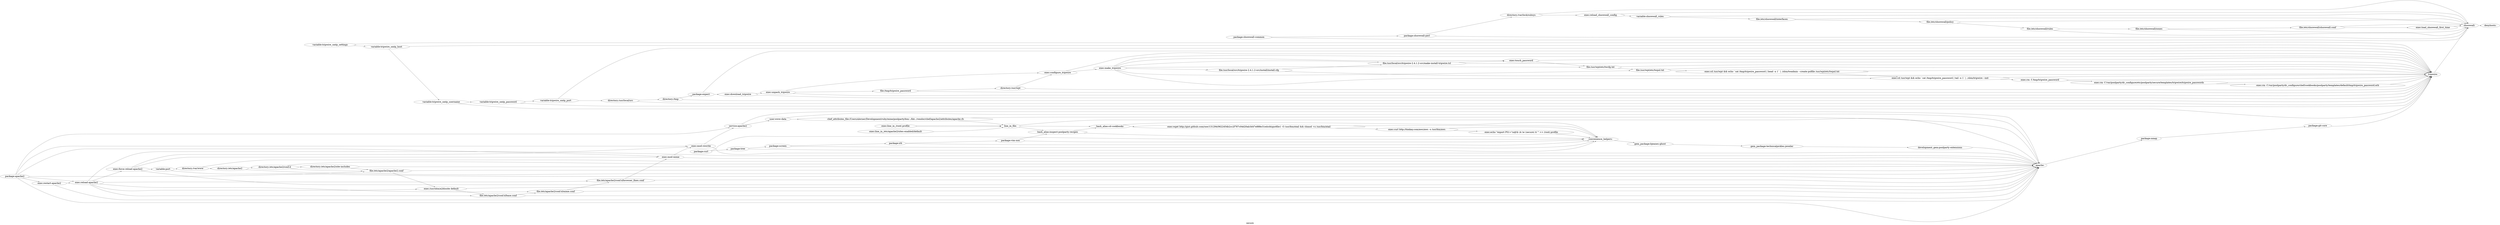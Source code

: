 digraph GRATR__Digraph {
    label = "secure"
    rankdir = LR
    fontsize = 30
    bgcolor = white
    "file:/etc/shorewall/rules" [
        color = "#111111",
        fontsize = 30,
        style = rounded,
        label = "file:/etc/shorewall/rules"
    ]

    "directory:/etc/apache2" [
        color = "#111111",
        fontsize = 30,
        style = rounded,
        label = "directory:/etc/apache2"
    ]

    "exec:mod-mime" [
        color = "#111111",
        fontsize = 30,
        style = rounded,
        label = "exec:mod-mime"
    ]

    "file:/etc/shorewall/policy" [
        color = "#111111",
        fontsize = 30,
        style = rounded,
        label = "file:/etc/shorewall/policy"
    ]

    "file:/etc/apache2/conf.d/browser_fixes.conf" [
        color = "#111111",
        fontsize = 30,
        style = rounded,
        label = "file:/etc/apache2/conf.d/browser_fixes.conf"
    ]

    "exec:/usr/sbin/a2dissite default" [
        color = "#111111",
        fontsize = 30,
        style = rounded,
        label = "exec:/usr/sbin/a2dissite default"
    ]

    "bash_alias:cd-cookbooks" [
        color = "#111111",
        fontsize = 30,
        style = rounded,
        label = "bash_alias:cd-cookbooks"
    ]

    "file:/etc/shorewall/interfaces" [
        color = "#111111",
        fontsize = 30,
        style = rounded,
        label = "file:/etc/shorewall/interfaces"
    ]

    "directory:/var/lock/subsys" [
        color = "#111111",
        fontsize = 30,
        style = rounded,
        label = "directory:/var/lock/subsys"
    ]

    "package:nmap" [
        color = "#111111",
        fontsize = 30,
        style = rounded,
        label = "package:nmap"
    ]

    "exec:cd /usr/wpt && echo `cat /tmp/tripwire_password | head -n 1` | ./sbin/twadmin --create-polfile /usr/wpt/etc/twpol.txt" [
        color = "#111111",
        fontsize = 30,
        style = rounded,
        label = "exec:cd /usr/wpt && echo `cat /tmp/tripwire_password | head -n 1` | ./sbin/twadmin --create-polfile /usr/wpt/etc/twpol.txt"
    ]

    "file:/usr/local/src/tripwire-2.4.1.2-src/install/install.cfg" [
        color = "#111111",
        fontsize = 30,
        style = rounded,
        label = "file:/usr/local/src/tripwire-2.4.1.2-src/install/install.cfg"
    ]

    "file:/etc/apache2/conf.d/base.conf" [
        color = "#111111",
        fontsize = 30,
        style = rounded,
        label = "file:/etc/apache2/conf.d/base.conf"
    ]

    "directory:/tmp" [
        color = "#111111",
        fontsize = 30,
        style = rounded,
        label = "directory:/tmp"
    ]

    "directory:/etc/apache2/conf.d" [
        color = "#111111",
        fontsize = 30,
        style = rounded,
        label = "directory:/etc/apache2/conf.d"
    ]

    "exec:curl http://timkay.com/aws/aws -o /usr/bin/aws" [
        color = "#111111",
        fontsize = 30,
        style = rounded,
        label = "exec:curl http://timkay.com/aws/aws -o /usr/bin/aws"
    ]

    "line_in_file:" [
        color = "#111111",
        fontsize = 30,
        style = rounded,
        label = "line_in_file:"
    ]

    "package:apache2" [
        color = "#111111",
        fontsize = 30,
        style = rounded,
        label = "package:apache2"
    ]

    "file:/usr/wpt/etc/twpol.txt" [
        color = "#111111",
        fontsize = 30,
        style = rounded,
        label = "file:/usr/wpt/etc/twpol.txt"
    ]

    "denyhosts:" [
        color = "#111111",
        fontsize = 30,
        style = rounded,
        label = "denyhosts:"
    ]

    "exec:echo \"export PS1='\\u@\\h \\A \\w (secure) $ '\" >> /root/.profile" [
        color = "#111111",
        fontsize = 30,
        style = rounded,
        label = "exec:echo \"export PS1='\\u@\\h \\A \\w (secure) $ '\" >> /root/.profile"
    ]

    "exec:line_in_/root/.profile" [
        color = "#111111",
        fontsize = 30,
        style = rounded,
        label = "exec:line_in_/root/.profile"
    ]

    "variable:shorewall_rules" [
        color = "#111111",
        fontsize = 30,
        style = rounded,
        label = "variable:shorewall_rules"
    ]

    "package:git-core" [
        color = "#111111",
        fontsize = 30,
        style = rounded,
        label = "package:git-core"
    ]

    "exec:unpack_tripwire" [
        color = "#111111",
        fontsize = 30,
        style = rounded,
        label = "exec:unpack_tripwire"
    ]

    "variable:port" [
        color = "#111111",
        fontsize = 30,
        style = rounded,
        label = "variable:port"
    ]

    "exec:make_tripwire" [
        color = "#111111",
        fontsize = 30,
        style = rounded,
        label = "exec:make_tripwire"
    ]

    "exec:restart-apache2" [
        color = "#111111",
        fontsize = 30,
        style = rounded,
        label = "exec:restart-apache2"
    ]

    "exec:force-reload-apache2" [
        color = "#111111",
        fontsize = 30,
        style = rounded,
        label = "exec:force-reload-apache2"
    ]

    "variable:tripwire_smtp_password" [
        color = "#111111",
        fontsize = 30,
        style = rounded,
        label = "variable:tripwire_smtp_password"
    ]

    "package:shorewall-common" [
        color = "#111111",
        fontsize = 30,
        style = rounded,
        label = "package:shorewall-common"
    ]

    "directory:/etc/apache2/site-includes" [
        color = "#111111",
        fontsize = 30,
        style = rounded,
        label = "directory:/etc/apache2/site-includes"
    ]

    "development_gem:poolparty-extensions" [
        color = "#111111",
        fontsize = 30,
        style = rounded,
        label = "development_gem:poolparty-extensions"
    ]

    "exec:download_tripwire" [
        color = "#111111",
        fontsize = 30,
        style = rounded,
        label = "exec:download_tripwire"
    ]

    "chef_attributes_file:/Users/alerner/Development/ruby/mine/poolparty/bin/../lib/../vendor/chef/apache2/attributes/apache.rb" [
        color = "#111111",
        fontsize = 30,
        style = rounded,
        label = "chef_attributes_file:/Users/alerner/Development/ruby/mine/poolparty/bin/../lib/../vendor/chef/apache2/attributes/apache.rb"
    ]

    "variable:tripwire_smtp_host" [
        color = "#111111",
        fontsize = 30,
        style = rounded,
        label = "variable:tripwire_smtp_host"
    ]

    "directory:/var/www" [
        color = "#111111",
        fontsize = 30,
        style = rounded,
        label = "directory:/var/www"
    ]

    "file:/tmp/tripwire_password" [
        color = "#111111",
        fontsize = 30,
        style = rounded,
        label = "file:/tmp/tripwire_password"
    ]

    "file:/usr/wpt/etc/twcfg.txt" [
        color = "#111111",
        fontsize = 30,
        style = rounded,
        label = "file:/usr/wpt/etc/twcfg.txt"
    ]

    "exec:rm -f /tmp/tripwire_password" [
        color = "#111111",
        fontsize = 30,
        style = rounded,
        label = "exec:rm -f /tmp/tripwire_password"
    ]

    "apache:" [
        color = "#111111",
        fontsize = 30,
        style = rounded,
        label = "apache:"
    ]

    "exec:rm -f /var/poolparty/dr_configure/chef/cookbooks/poolparty/templates/default/tmp/tripwire_password.erb" [
        color = "#111111",
        fontsize = 30,
        style = rounded,
        label = "exec:rm -f /var/poolparty/dr_configure/chef/cookbooks/poolparty/templates/default/tmp/tripwire_password.erb"
    ]

    "exec:line_in_/etc/apache2/sites-enabled/default" [
        color = "#111111",
        fontsize = 30,
        style = rounded,
        label = "exec:line_in_/etc/apache2/sites-enabled/default"
    ]

    "package:tree" [
        color = "#111111",
        fontsize = 30,
        style = rounded,
        label = "package:tree"
    ]

    "exec:touch_password" [
        color = "#111111",
        fontsize = 30,
        style = rounded,
        label = "exec:touch_password"
    ]

    "bash_alias:inspect-poolparty-recipes" [
        color = "#111111",
        fontsize = 30,
        style = rounded,
        label = "bash_alias:inspect-poolparty-recipes"
    ]

    "exec:mod-rewrite" [
        color = "#111111",
        fontsize = 30,
        style = rounded,
        label = "exec:mod-rewrite"
    ]

    "exec:wget http://gist.github.com/raw/131294/0622454b2cc2f787c04d20ab3d47e888e31edcd4/gistfile1 -O /usr/bin/xtail && chmod +x /usr/bin/xtail" [
        color = "#111111",
        fontsize = 30,
        style = rounded,
        label = "exec:wget http://gist.github.com/raw/131294/0622454b2cc2f787c04d20ab3d47e888e31edcd4/gistfile1 -O /usr/bin/xtail && chmod +x /usr/bin/xtail"
    ]

    "variable:tripwire_smtp_settings" [
        color = "#111111",
        fontsize = 30,
        style = rounded,
        label = "variable:tripwire_smtp_settings"
    ]

    "file:/etc/apache2/conf.d/mime.conf" [
        color = "#111111",
        fontsize = 30,
        style = rounded,
        label = "file:/etc/apache2/conf.d/mime.conf"
    ]

    "exec:cd /usr/wpt && echo `cat /tmp/tripwire_password | tail -n 1` | ./sbin/tripwire --init" [
        color = "#111111",
        fontsize = 30,
        style = rounded,
        label = "exec:cd /usr/wpt && echo `cat /tmp/tripwire_password | tail -n 1` | ./sbin/tripwire --init"
    ]

    "gem_package:bjeanes-ghost" [
        color = "#111111",
        fontsize = 30,
        style = rounded,
        label = "gem_package:bjeanes-ghost"
    ]

    "convenience_helpers:" [
        color = "#111111",
        fontsize = 30,
        style = rounded,
        label = "convenience_helpers:"
    ]

    "package:screen" [
        color = "#111111",
        fontsize = 30,
        style = rounded,
        label = "package:screen"
    ]

    "service:apache2" [
        color = "#111111",
        fontsize = 30,
        style = rounded,
        label = "service:apache2"
    ]

    "line_in_file:" [
        color = "#111111",
        fontsize = 30,
        style = rounded,
        label = "line_in_file:"
    ]

    "exec:reload_shorewall_config" [
        color = "#111111",
        fontsize = 30,
        style = rounded,
        label = "exec:reload_shorewall_config"
    ]

    "user:www-data" [
        color = "#111111",
        fontsize = 30,
        style = rounded,
        label = "user:www-data"
    ]

    "gem_package:technicalpickles-jeweler" [
        color = "#111111",
        fontsize = 30,
        style = rounded,
        label = "gem_package:technicalpickles-jeweler"
    ]

    "package:expect" [
        color = "#111111",
        fontsize = 30,
        style = rounded,
        label = "package:expect"
    ]

    "exec:line_in_/root/.profile" [
        color = "#111111",
        fontsize = 30,
        style = rounded,
        label = "exec:line_in_/root/.profile"
    ]

    "exec:load_shorewall_first_time" [
        color = "#111111",
        fontsize = 30,
        style = rounded,
        label = "exec:load_shorewall_first_time"
    ]

    "exec:reload-apache2" [
        color = "#111111",
        fontsize = 30,
        style = rounded,
        label = "exec:reload-apache2"
    ]

    "variable:tripwire_smtp_port" [
        color = "#111111",
        fontsize = 30,
        style = rounded,
        label = "variable:tripwire_smtp_port"
    ]

    "package:irb" [
        color = "#111111",
        fontsize = 30,
        style = rounded,
        label = "package:irb"
    ]

    "file:/usr/local/src/tripwire-2.4.1.2-src/make-install-tripwire.tcl" [
        color = "#111111",
        fontsize = 30,
        style = rounded,
        label = "file:/usr/local/src/tripwire-2.4.1.2-src/make-install-tripwire.tcl"
    ]

    "package:curl" [
        color = "#111111",
        fontsize = 30,
        style = rounded,
        label = "package:curl"
    ]

    "variable:tripwire_smtp_username" [
        color = "#111111",
        fontsize = 30,
        style = rounded,
        label = "variable:tripwire_smtp_username"
    ]

    "file:/etc/shorewall/shorewall.conf" [
        color = "#111111",
        fontsize = 30,
        style = rounded,
        label = "file:/etc/shorewall/shorewall.conf"
    ]

    "exec:rm -f /var/poolparty/dr_configure/etc/poolparty/secure/templates/tripwire/tripwire_passwords" [
        color = "#111111",
        fontsize = 30,
        style = rounded,
        label = "exec:rm -f /var/poolparty/dr_configure/etc/poolparty/secure/templates/tripwire/tripwire_passwords"
    ]

    "tripwire:" [
        color = "#111111",
        fontsize = 30,
        style = rounded,
        label = "tripwire:"
    ]

    "line_in_file:" [
        color = "#111111",
        fontsize = 30,
        style = rounded,
        label = "line_in_file:"
    ]

    "file:/etc/shorewall/zones" [
        color = "#111111",
        fontsize = 30,
        style = rounded,
        label = "file:/etc/shorewall/zones"
    ]

    "directory:/usr/wpt" [
        color = "#111111",
        fontsize = 30,
        style = rounded,
        label = "directory:/usr/wpt"
    ]

    "shorewall:" [
        color = "#111111",
        fontsize = 30,
        style = rounded,
        label = "shorewall:"
    ]

    "package:shorewall-perl" [
        color = "#111111",
        fontsize = 30,
        style = rounded,
        label = "package:shorewall-perl"
    ]

    "file:/etc/apache2/apache2.conf" [
        color = "#111111",
        fontsize = 30,
        style = rounded,
        label = "file:/etc/apache2/apache2.conf"
    ]

    "package:vim-nox" [
        color = "#111111",
        fontsize = 30,
        style = rounded,
        label = "package:vim-nox"
    ]

    "exec:configure_tripwire" [
        color = "#111111",
        fontsize = 30,
        style = rounded,
        label = "exec:configure_tripwire"
    ]

    "directory:/usr/local/src" [
        color = "#111111",
        fontsize = 30,
        style = rounded,
        label = "directory:/usr/local/src"
    ]

    "package:shorewall-perl" -> "shorewall:" [
        fontsize = 30
    ]

    "exec:force-reload-apache2" -> "variable:port" [
        fontsize = 30
    ]

    "exec:line_in_/root/.profile" -> "line_in_file:" [
        fontsize = 30
    ]

    "exec:rm -f /var/poolparty/dr_configure/etc/poolparty/secure/templates/tripwire/tripwire_passwords" -> "exec:rm -f /var/poolparty/dr_configure/chef/cookbooks/poolparty/templates/default/tmp/tripwire_password.erb" [
        fontsize = 30
    ]

    "exec:reload-apache2" -> "file:/etc/apache2/conf.d/mime.conf" [
        fontsize = 30
    ]

    "directory:/var/lock/subsys" -> "shorewall:" [
        fontsize = 30
    ]

    "exec:make_tripwire" -> "file:/usr/local/src/tripwire-2.4.1.2-src/make-install-tripwire.tcl" [
        fontsize = 30
    ]

    "chef_attributes_file:/Users/alerner/Development/ruby/mine/poolparty/bin/../lib/../vendor/chef/apache2/attributes/apache.rb" -> "apache:" [
        fontsize = 30
    ]

    "exec:make_tripwire" -> "file:/usr/wpt/etc/twpol.txt" [
        fontsize = 30
    ]

    "directory:/etc/apache2/site-includes" -> "apache:" [
        fontsize = 30
    ]

    "package:vim-nox" -> "bash_alias:inspect-poolparty-recipes" [
        fontsize = 30
    ]

    "exec:reload-apache2" -> "file:/etc/apache2/conf.d/base.conf" [
        fontsize = 30
    ]

    "file:/etc/shorewall/rules" -> "shorewall:" [
        fontsize = 30
    ]

    "package:screen" -> "package:irb" [
        fontsize = 30
    ]

    "exec:curl http://timkay.com/aws/aws -o /usr/bin/aws" -> "convenience_helpers:" [
        fontsize = 30
    ]

    "exec:rm -f /var/poolparty/dr_configure/etc/poolparty/secure/templates/tripwire/tripwire_passwords" -> "tripwire:" [
        fontsize = 30
    ]

    "directory:/tmp" -> "package:expect" [
        fontsize = 30
    ]

    "exec:restart-apache2" -> "apache:" [
        fontsize = 30
    ]

    "variable:tripwire_smtp_password" -> "variable:tripwire_smtp_port" [
        fontsize = 30
    ]

    "exec:rm -f /tmp/tripwire_password" -> "tripwire:" [
        fontsize = 30
    ]

    "exec:rm -f /var/poolparty/dr_configure/chef/cookbooks/poolparty/templates/default/tmp/tripwire_password.erb" -> "tripwire:" [
        fontsize = 30
    ]

    "exec:configure_tripwire" -> "tripwire:" [
        fontsize = 30
    ]

    "exec:force-reload-apache2" -> "apache:" [
        fontsize = 30
    ]

    "package:shorewall-common" -> "package:shorewall-perl" [
        fontsize = 30
    ]

    "exec:cd /usr/wpt && echo `cat /tmp/tripwire_password | head -n 1` | ./sbin/twadmin --create-polfile /usr/wpt/etc/twpol.txt" -> "tripwire:" [
        fontsize = 30
    ]

    "file:/etc/apache2/conf.d/base.conf" -> "apache:" [
        fontsize = 30
    ]

    "exec:force-reload-apache2" -> "exec:mod-mime" [
        fontsize = 30
    ]

    "file:/etc/shorewall/interfaces" -> "file:/etc/shorewall/policy" [
        fontsize = 30
    ]

    "exec:mod-mime" -> "exec:mod-rewrite" [
        fontsize = 30
    ]

    "package:curl" -> "convenience_helpers:" [
        fontsize = 30
    ]

    "exec:mod-mime" -> "apache:" [
        fontsize = 30
    ]

    "file:/usr/wpt/etc/twcfg.txt" -> "file:/usr/wpt/etc/twpol.txt" [
        fontsize = 30
    ]

    "file:/usr/local/src/tripwire-2.4.1.2-src/install/install.cfg" -> "tripwire:" [
        fontsize = 30
    ]

    "exec:mod-rewrite" -> "service:apache2" [
        fontsize = 30
    ]

    "line_in_file:" -> "bash_alias:inspect-poolparty-recipes" [
        fontsize = 30
    ]

    "variable:tripwire_smtp_host" -> "variable:tripwire_smtp_username" [
        fontsize = 30
    ]

    "exec:touch_password" -> "tripwire:" [
        fontsize = 30
    ]

    "exec:make_tripwire" -> "file:/usr/wpt/etc/twcfg.txt" [
        fontsize = 30
    ]

    "file:/etc/apache2/conf.d/browser_fixes.conf" -> "apache:" [
        fontsize = 30
    ]

    "exec:reload-apache2" -> "apache:" [
        fontsize = 30
    ]

    "file:/etc/shorewall/policy" -> "file:/etc/shorewall/rules" [
        fontsize = 30
    ]

    "package:tree" -> "convenience_helpers:" [
        fontsize = 30
    ]

    "bash_alias:inspect-poolparty-recipes" -> "convenience_helpers:" [
        fontsize = 30
    ]

    "variable:tripwire_smtp_settings" -> "variable:tripwire_smtp_host" [
        fontsize = 30
    ]

    "package:shorewall-common" -> "shorewall:" [
        fontsize = 30
    ]

    "package:apache2" -> "file:/etc/apache2/apache2.conf" [
        fontsize = 30
    ]

    "exec:make_tripwire" -> "file:/usr/local/src/tripwire-2.4.1.2-src/install/install.cfg" [
        fontsize = 30
    ]

    "variable:port" -> "directory:/var/www" [
        fontsize = 30
    ]

    "exec:wget http://gist.github.com/raw/131294/0622454b2cc2f787c04d20ab3d47e888e31edcd4/gistfile1 -O /usr/bin/xtail && chmod +x /usr/bin/xtail" -> "exec:curl http://timkay.com/aws/aws -o /usr/bin/aws" [
        fontsize = 30
    ]

    "exec:make_tripwire" -> "tripwire:" [
        fontsize = 30
    ]

    "exec:touch_password" -> "file:/usr/wpt/etc/twcfg.txt" [
        fontsize = 30
    ]

    "file:/etc/shorewall/zones" -> "shorewall:" [
        fontsize = 30
    ]

    "directory:/etc/apache2" -> "apache:" [
        fontsize = 30
    ]

    "exec:make_tripwire" -> "exec:touch_password" [
        fontsize = 30
    ]

    "directory:/var/lock/subsys" -> "exec:reload_shorewall_config" [
        fontsize = 30
    ]

    "exec:reload_shorewall_config" -> "variable:shorewall_rules" [
        fontsize = 30
    ]

    "exec:load_shorewall_first_time" -> "shorewall:" [
        fontsize = 30
    ]

    "package:apache2" -> "exec:reload-apache2" [
        fontsize = 30
    ]

    "apache:" -> "package:nmap" [
        fontsize = 30
    ]

    "variable:tripwire_smtp_username" -> "tripwire:" [
        fontsize = 30
    ]

    "file:/usr/wpt/etc/twcfg.txt" -> "tripwire:" [
        fontsize = 30
    ]

    "file:/etc/apache2/conf.d/mime.conf" -> "file:/etc/apache2/conf.d/browser_fixes.conf" [
        fontsize = 30
    ]

    "tripwire:" -> "shorewall:" [
        fontsize = 30
    ]

    "package:apache2" -> "apache:" [
        fontsize = 30
    ]

    "package:apache2" -> "exec:restart-apache2" [
        fontsize = 30
    ]

    "file:/tmp/tripwire_password" -> "tripwire:" [
        fontsize = 30
    ]

    "exec:cd /usr/wpt && echo `cat /tmp/tripwire_password | head -n 1` | ./sbin/twadmin --create-polfile /usr/wpt/etc/twpol.txt" -> "exec:cd /usr/wpt && echo `cat /tmp/tripwire_password | tail -n 1` | ./sbin/tripwire --init" [
        fontsize = 30
    ]

    "variable:tripwire_smtp_settings" -> "tripwire:" [
        fontsize = 30
    ]

    "exec:force-reload-apache2" -> "exec:mod-rewrite" [
        fontsize = 30
    ]

    "package:apache2" -> "exec:mod-rewrite" [
        fontsize = 30
    ]

    "shorewall:" -> "denyhosts:" [
        fontsize = 30
    ]

    "variable:tripwire_smtp_port" -> "tripwire:" [
        fontsize = 30
    ]

    "variable:tripwire_smtp_username" -> "variable:tripwire_smtp_password" [
        fontsize = 30
    ]

    "exec:unpack_tripwire" -> "file:/tmp/tripwire_password" [
        fontsize = 30
    ]

    "directory:/usr/local/src" -> "directory:/tmp" [
        fontsize = 30
    ]

    "package:irb" -> "package:vim-nox" [
        fontsize = 30
    ]

    "package:expect" -> "tripwire:" [
        fontsize = 30
    ]

    "user:www-data" -> "chef_attributes_file:/Users/alerner/Development/ruby/mine/poolparty/bin/../lib/../vendor/chef/apache2/attributes/apache.rb" [
        fontsize = 30
    ]

    "file:/etc/shorewall/rules" -> "file:/etc/shorewall/zones" [
        fontsize = 30
    ]

    "line_in_file:" -> "bash_alias:cd-cookbooks" [
        fontsize = 30
    ]

    "package:vim-nox" -> "convenience_helpers:" [
        fontsize = 30
    ]

    "file:/tmp/tripwire_password" -> "directory:/usr/wpt" [
        fontsize = 30
    ]

    "directory:/etc/apache2/site-includes" -> "file:/etc/apache2/apache2.conf" [
        fontsize = 30
    ]

    "exec:wget http://gist.github.com/raw/131294/0622454b2cc2f787c04d20ab3d47e888e31edcd4/gistfile1 -O /usr/bin/xtail && chmod +x /usr/bin/xtail" -> "convenience_helpers:" [
        fontsize = 30
    ]

    "file:/etc/shorewall/interfaces" -> "shorewall:" [
        fontsize = 30
    ]

    "exec:/usr/sbin/a2dissite default" -> "apache:" [
        fontsize = 30
    ]

    "exec:reload_shorewall_config" -> "shorewall:" [
        fontsize = 30
    ]

    "directory:/tmp" -> "tripwire:" [
        fontsize = 30
    ]

    "file:/usr/local/src/tripwire-2.4.1.2-src/install/install.cfg" -> "file:/usr/local/src/tripwire-2.4.1.2-src/make-install-tripwire.tcl" [
        fontsize = 30
    ]

    "exec:make_tripwire" -> "exec:cd /usr/wpt && echo `cat /tmp/tripwire_password | tail -n 1` | ./sbin/tripwire --init" [
        fontsize = 30
    ]

    "exec:configure_tripwire" -> "exec:make_tripwire" [
        fontsize = 30
    ]

    "exec:line_in_/root/.profile" -> "line_in_file:" [
        fontsize = 30
    ]

    "user:www-data" -> "apache:" [
        fontsize = 30
    ]

    "variable:port" -> "apache:" [
        fontsize = 30
    ]

    "package:curl" -> "package:tree" [
        fontsize = 30
    ]

    "directory:/etc/apache2/conf.d" -> "apache:" [
        fontsize = 30
    ]

    "exec:cd /usr/wpt && echo `cat /tmp/tripwire_password | tail -n 1` | ./sbin/tripwire --init" -> "tripwire:" [
        fontsize = 30
    ]

    "directory:/etc/apache2/conf.d" -> "directory:/etc/apache2/site-includes" [
        fontsize = 30
    ]

    "package:tree" -> "package:screen" [
        fontsize = 30
    ]

    "file:/usr/wpt/etc/twpol.txt" -> "tripwire:" [
        fontsize = 30
    ]

    "exec:echo \"export PS1='\\u@\\h \\A \\w (secure) $ '\" >> /root/.profile" -> "convenience_helpers:" [
        fontsize = 30
    ]

    "file:/etc/apache2/conf.d/mime.conf" -> "apache:" [
        fontsize = 30
    ]

    "file:/usr/wpt/etc/twpol.txt" -> "exec:cd /usr/wpt && echo `cat /tmp/tripwire_password | head -n 1` | ./sbin/twadmin --create-polfile /usr/wpt/etc/twpol.txt" [
        fontsize = 30
    ]

    "exec:reload-apache2" -> "exec:force-reload-apache2" [
        fontsize = 30
    ]

    "package:expect" -> "exec:download_tripwire" [
        fontsize = 30
    ]

    "convenience_helpers:" -> "gem_package:bjeanes-ghost" [
        fontsize = 30
    ]

    "package:shorewall-perl" -> "directory:/var/lock/subsys" [
        fontsize = 30
    ]

    "directory:/usr/wpt" -> "exec:configure_tripwire" [
        fontsize = 30
    ]

    "file:/etc/shorewall/shorewall.conf" -> "exec:load_shorewall_first_time" [
        fontsize = 30
    ]

    "file:/usr/local/src/tripwire-2.4.1.2-src/make-install-tripwire.tcl" -> "exec:touch_password" [
        fontsize = 30
    ]

    "directory:/etc/apache2/conf.d" -> "file:/etc/apache2/apache2.conf" [
        fontsize = 30
    ]

    "exec:/usr/sbin/a2dissite default" -> "file:/etc/apache2/conf.d/base.conf" [
        fontsize = 30
    ]

    "gem_package:bjeanes-ghost" -> "gem_package:technicalpickles-jeweler" [
        fontsize = 30
    ]

    "file:/etc/apache2/apache2.conf" -> "apache:" [
        fontsize = 30
    ]

    "variable:tripwire_smtp_port" -> "directory:/usr/local/src" [
        fontsize = 30
    ]

    "variable:shorewall_rules" -> "file:/etc/shorewall/interfaces" [
        fontsize = 30
    ]

    "service:apache2" -> "user:www-data" [
        fontsize = 30
    ]

    "line_in_file:" -> "apache:" [
        fontsize = 30
    ]

    "exec:unpack_tripwire" -> "tripwire:" [
        fontsize = 30
    ]

    "file:/usr/local/src/tripwire-2.4.1.2-src/make-install-tripwire.tcl" -> "tripwire:" [
        fontsize = 30
    ]

    "file:/etc/shorewall/policy" -> "shorewall:" [
        fontsize = 30
    ]

    "bash_alias:cd-cookbooks" -> "convenience_helpers:" [
        fontsize = 30
    ]

    "file:/etc/apache2/conf.d/base.conf" -> "file:/etc/apache2/conf.d/mime.conf" [
        fontsize = 30
    ]

    "directory:/var/www" -> "apache:" [
        fontsize = 30
    ]

    "exec:cd /usr/wpt && echo `cat /tmp/tripwire_password | tail -n 1` | ./sbin/tripwire --init" -> "exec:rm -f /tmp/tripwire_password" [
        fontsize = 30
    ]

    "package:git-core" -> "tripwire:" [
        fontsize = 30
    ]

    "exec:reload-apache2" -> "exec:/usr/sbin/a2dissite default" [
        fontsize = 30
    ]

    "variable:tripwire_smtp_host" -> "tripwire:" [
        fontsize = 30
    ]

    "directory:/usr/wpt" -> "tripwire:" [
        fontsize = 30
    ]

    "file:/etc/shorewall/zones" -> "file:/etc/shorewall/shorewall.conf" [
        fontsize = 30
    ]

    "file:/etc/shorewall/shorewall.conf" -> "shorewall:" [
        fontsize = 30
    ]

    "bash_alias:cd-cookbooks" -> "exec:wget http://gist.github.com/raw/131294/0622454b2cc2f787c04d20ab3d47e888e31edcd4/gistfile1 -O /usr/bin/xtail && chmod +x /usr/bin/xtail" [
        fontsize = 30
    ]

    "development_gem:poolparty-extensions" -> "apache:" [
        fontsize = 30
    ]

    "variable:shorewall_rules" -> "shorewall:" [
        fontsize = 30
    ]

    "exec:unpack_tripwire" -> "exec:configure_tripwire" [
        fontsize = 30
    ]

    "package:irb" -> "convenience_helpers:" [
        fontsize = 30
    ]

    "exec:download_tripwire" -> "exec:unpack_tripwire" [
        fontsize = 30
    ]

    "file:/etc/apache2/conf.d/browser_fixes.conf" -> "exec:mod-mime" [
        fontsize = 30
    ]

    "package:apache2" -> "exec:mod-mime" [
        fontsize = 30
    ]

    "package:apache2" -> "service:apache2" [
        fontsize = 30
    ]

    "exec:line_in_/etc/apache2/sites-enabled/default" -> "line_in_file:" [
        fontsize = 30
    ]

    "package:screen" -> "convenience_helpers:" [
        fontsize = 30
    ]

    "exec:restart-apache2" -> "exec:reload-apache2" [
        fontsize = 30
    ]

    "exec:reload-apache2" -> "file:/etc/apache2/conf.d/browser_fixes.conf" [
        fontsize = 30
    ]

    "gem_package:technicalpickles-jeweler" -> "development_gem:poolparty-extensions" [
        fontsize = 30
    ]

    "exec:rm -f /tmp/tripwire_password" -> "exec:rm -f /var/poolparty/dr_configure/etc/poolparty/secure/templates/tripwire/tripwire_passwords" [
        fontsize = 30
    ]

    "variable:tripwire_smtp_password" -> "tripwire:" [
        fontsize = 30
    ]

    "exec:mod-rewrite" -> "apache:" [
        fontsize = 30
    ]

    "chef_attributes_file:/Users/alerner/Development/ruby/mine/poolparty/bin/../lib/../vendor/chef/apache2/attributes/apache.rb" -> "line_in_file:" [
        fontsize = 30
    ]

    "directory:/usr/local/src" -> "tripwire:" [
        fontsize = 30
    ]

    "file:/etc/apache2/apache2.conf" -> "exec:/usr/sbin/a2dissite default" [
        fontsize = 30
    ]

    "directory:/var/www" -> "directory:/etc/apache2" [
        fontsize = 30
    ]

    "bash_alias:inspect-poolparty-recipes" -> "bash_alias:cd-cookbooks" [
        fontsize = 30
    ]

    "service:apache2" -> "apache:" [
        fontsize = 30
    ]

    "package:nmap" -> "package:git-core" [
        fontsize = 30
    ]

    "directory:/etc/apache2" -> "directory:/etc/apache2/conf.d" [
        fontsize = 30
    ]

    "exec:download_tripwire" -> "tripwire:" [
        fontsize = 30
    ]

    "exec:curl http://timkay.com/aws/aws -o /usr/bin/aws" -> "exec:echo \"export PS1='\\u@\\h \\A \\w (secure) $ '\" >> /root/.profile" [
        fontsize = 30
    ]

}

